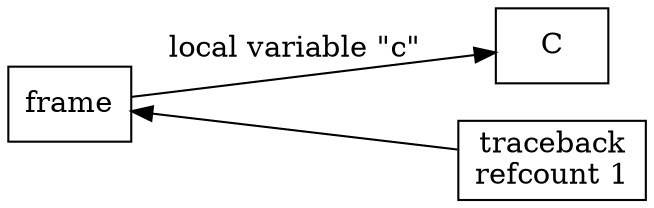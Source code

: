digraph traceback {
    rankdir = LR
    frame [shape = rect]
    subgraph {
        rank = same
        C [shape = rect]
        tb [shape = rect; label = "traceback\nrefcount 1"]
    }
    frame -> C [label = "local variable \"c\""]
    tb -> frame
}
